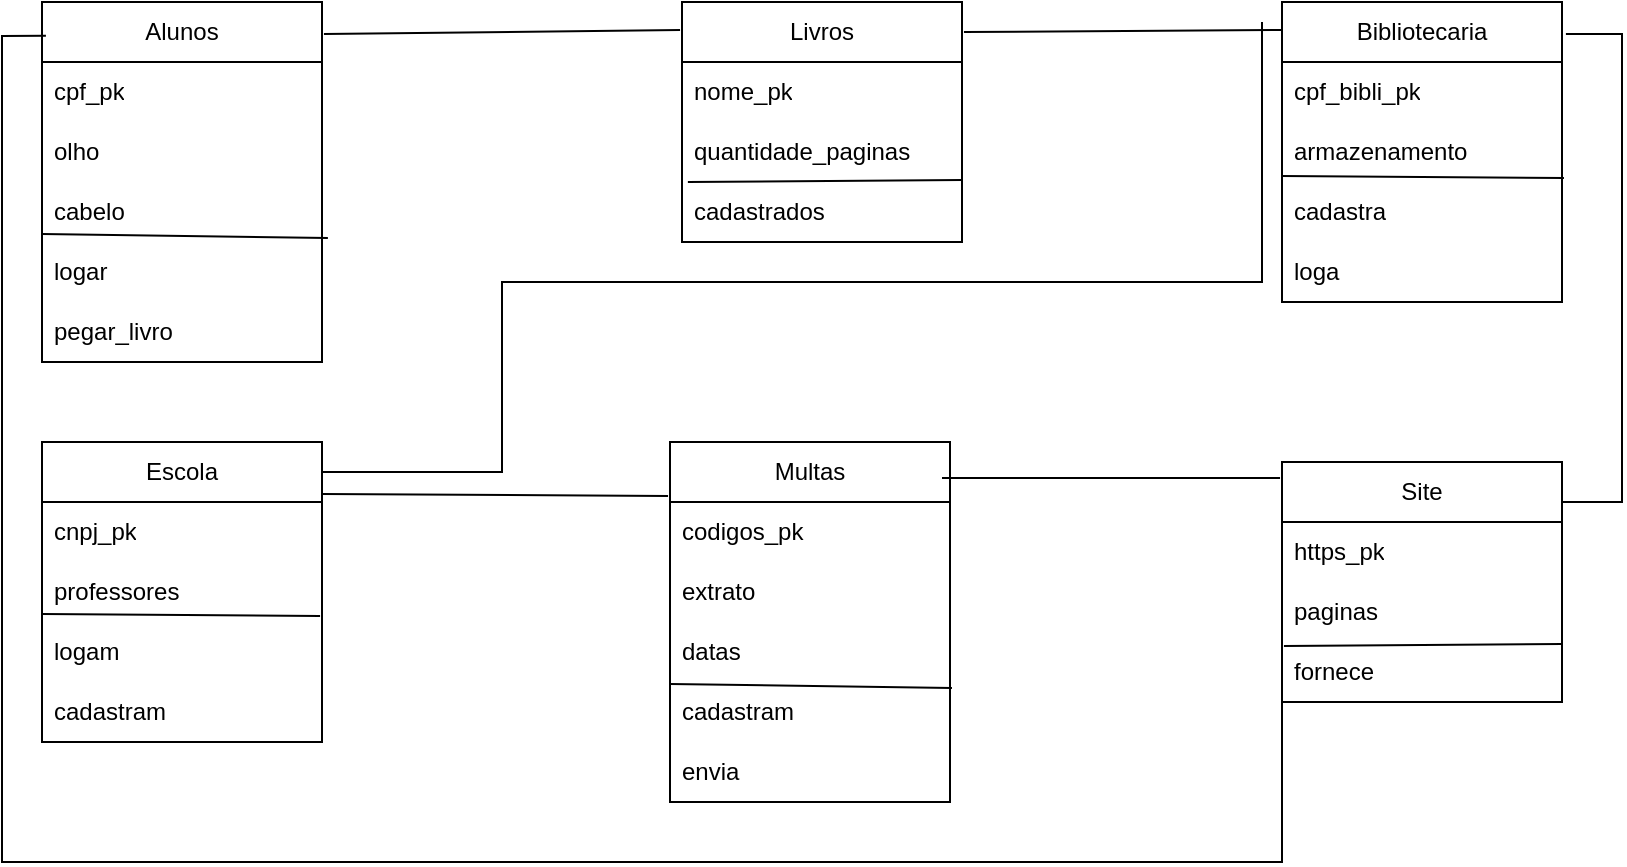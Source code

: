 <mxfile version="24.0.6" type="device">
  <diagram name="Página-1" id="o84xE_gBBSw2re9d6lBy">
    <mxGraphModel dx="880" dy="468" grid="1" gridSize="10" guides="1" tooltips="1" connect="1" arrows="1" fold="1" page="1" pageScale="1" pageWidth="827" pageHeight="1169" math="0" shadow="0">
      <root>
        <mxCell id="0" />
        <mxCell id="1" parent="0" />
        <mxCell id="w8ty80Ysfaf3wrr9nWGA-1" value="Alunos" style="swimlane;fontStyle=0;childLayout=stackLayout;horizontal=1;startSize=30;horizontalStack=0;resizeParent=1;resizeParentMax=0;resizeLast=0;collapsible=1;marginBottom=0;whiteSpace=wrap;html=1;" vertex="1" parent="1">
          <mxGeometry x="30" y="20" width="140" height="180" as="geometry" />
        </mxCell>
        <mxCell id="w8ty80Ysfaf3wrr9nWGA-2" value="cpf_pk" style="text;strokeColor=none;fillColor=none;align=left;verticalAlign=middle;spacingLeft=4;spacingRight=4;overflow=hidden;points=[[0,0.5],[1,0.5]];portConstraint=eastwest;rotatable=0;whiteSpace=wrap;html=1;" vertex="1" parent="w8ty80Ysfaf3wrr9nWGA-1">
          <mxGeometry y="30" width="140" height="30" as="geometry" />
        </mxCell>
        <mxCell id="w8ty80Ysfaf3wrr9nWGA-3" value="olho" style="text;strokeColor=none;fillColor=none;align=left;verticalAlign=middle;spacingLeft=4;spacingRight=4;overflow=hidden;points=[[0,0.5],[1,0.5]];portConstraint=eastwest;rotatable=0;whiteSpace=wrap;html=1;" vertex="1" parent="w8ty80Ysfaf3wrr9nWGA-1">
          <mxGeometry y="60" width="140" height="30" as="geometry" />
        </mxCell>
        <mxCell id="w8ty80Ysfaf3wrr9nWGA-4" value="cabelo" style="text;strokeColor=none;fillColor=none;align=left;verticalAlign=middle;spacingLeft=4;spacingRight=4;overflow=hidden;points=[[0,0.5],[1,0.5]];portConstraint=eastwest;rotatable=0;whiteSpace=wrap;html=1;" vertex="1" parent="w8ty80Ysfaf3wrr9nWGA-1">
          <mxGeometry y="90" width="140" height="30" as="geometry" />
        </mxCell>
        <mxCell id="w8ty80Ysfaf3wrr9nWGA-25" value="logar" style="text;strokeColor=none;fillColor=none;align=left;verticalAlign=middle;spacingLeft=4;spacingRight=4;overflow=hidden;points=[[0,0.5],[1,0.5]];portConstraint=eastwest;rotatable=0;whiteSpace=wrap;html=1;" vertex="1" parent="w8ty80Ysfaf3wrr9nWGA-1">
          <mxGeometry y="120" width="140" height="30" as="geometry" />
        </mxCell>
        <mxCell id="w8ty80Ysfaf3wrr9nWGA-26" value="pegar_livro" style="text;strokeColor=none;fillColor=none;align=left;verticalAlign=middle;spacingLeft=4;spacingRight=4;overflow=hidden;points=[[0,0.5],[1,0.5]];portConstraint=eastwest;rotatable=0;whiteSpace=wrap;html=1;" vertex="1" parent="w8ty80Ysfaf3wrr9nWGA-1">
          <mxGeometry y="150" width="140" height="30" as="geometry" />
        </mxCell>
        <mxCell id="w8ty80Ysfaf3wrr9nWGA-27" value="" style="endArrow=none;html=1;rounded=0;entryX=0;entryY=-0.133;entryDx=0;entryDy=0;entryPerimeter=0;exitX=1.021;exitY=-0.067;exitDx=0;exitDy=0;exitPerimeter=0;" edge="1" parent="w8ty80Ysfaf3wrr9nWGA-1" source="w8ty80Ysfaf3wrr9nWGA-25" target="w8ty80Ysfaf3wrr9nWGA-25">
          <mxGeometry width="50" height="50" relative="1" as="geometry">
            <mxPoint x="360" y="240" as="sourcePoint" />
            <mxPoint x="410" y="190" as="targetPoint" />
          </mxGeometry>
        </mxCell>
        <mxCell id="w8ty80Ysfaf3wrr9nWGA-5" value="Livros" style="swimlane;fontStyle=0;childLayout=stackLayout;horizontal=1;startSize=30;horizontalStack=0;resizeParent=1;resizeParentMax=0;resizeLast=0;collapsible=1;marginBottom=0;whiteSpace=wrap;html=1;" vertex="1" parent="1">
          <mxGeometry x="350" y="20" width="140" height="120" as="geometry" />
        </mxCell>
        <mxCell id="w8ty80Ysfaf3wrr9nWGA-6" value="nome_pk" style="text;strokeColor=none;fillColor=none;align=left;verticalAlign=middle;spacingLeft=4;spacingRight=4;overflow=hidden;points=[[0,0.5],[1,0.5]];portConstraint=eastwest;rotatable=0;whiteSpace=wrap;html=1;" vertex="1" parent="w8ty80Ysfaf3wrr9nWGA-5">
          <mxGeometry y="30" width="140" height="30" as="geometry" />
        </mxCell>
        <mxCell id="w8ty80Ysfaf3wrr9nWGA-7" value="quantidade_paginas" style="text;strokeColor=none;fillColor=none;align=left;verticalAlign=middle;spacingLeft=4;spacingRight=4;overflow=hidden;points=[[0,0.5],[1,0.5]];portConstraint=eastwest;rotatable=0;whiteSpace=wrap;html=1;" vertex="1" parent="w8ty80Ysfaf3wrr9nWGA-5">
          <mxGeometry y="60" width="140" height="30" as="geometry" />
        </mxCell>
        <mxCell id="w8ty80Ysfaf3wrr9nWGA-8" value="cadastrados" style="text;strokeColor=none;fillColor=none;align=left;verticalAlign=middle;spacingLeft=4;spacingRight=4;overflow=hidden;points=[[0,0.5],[1,0.5]];portConstraint=eastwest;rotatable=0;whiteSpace=wrap;html=1;" vertex="1" parent="w8ty80Ysfaf3wrr9nWGA-5">
          <mxGeometry y="90" width="140" height="30" as="geometry" />
        </mxCell>
        <mxCell id="w8ty80Ysfaf3wrr9nWGA-28" value="" style="endArrow=none;html=1;rounded=0;entryX=1;entryY=-0.033;entryDx=0;entryDy=0;entryPerimeter=0;exitX=0.021;exitY=1;exitDx=0;exitDy=0;exitPerimeter=0;" edge="1" parent="w8ty80Ysfaf3wrr9nWGA-5" source="w8ty80Ysfaf3wrr9nWGA-7" target="w8ty80Ysfaf3wrr9nWGA-8">
          <mxGeometry width="50" height="50" relative="1" as="geometry">
            <mxPoint x="40" y="240" as="sourcePoint" />
            <mxPoint x="90" y="190" as="targetPoint" />
          </mxGeometry>
        </mxCell>
        <mxCell id="w8ty80Ysfaf3wrr9nWGA-9" value="Bibliotecaria" style="swimlane;fontStyle=0;childLayout=stackLayout;horizontal=1;startSize=30;horizontalStack=0;resizeParent=1;resizeParentMax=0;resizeLast=0;collapsible=1;marginBottom=0;whiteSpace=wrap;html=1;" vertex="1" parent="1">
          <mxGeometry x="650" y="20" width="140" height="150" as="geometry" />
        </mxCell>
        <mxCell id="w8ty80Ysfaf3wrr9nWGA-10" value="cpf_bibli_pk" style="text;strokeColor=none;fillColor=none;align=left;verticalAlign=middle;spacingLeft=4;spacingRight=4;overflow=hidden;points=[[0,0.5],[1,0.5]];portConstraint=eastwest;rotatable=0;whiteSpace=wrap;html=1;" vertex="1" parent="w8ty80Ysfaf3wrr9nWGA-9">
          <mxGeometry y="30" width="140" height="30" as="geometry" />
        </mxCell>
        <mxCell id="w8ty80Ysfaf3wrr9nWGA-11" value="armazenamento" style="text;strokeColor=none;fillColor=none;align=left;verticalAlign=middle;spacingLeft=4;spacingRight=4;overflow=hidden;points=[[0,0.5],[1,0.5]];portConstraint=eastwest;rotatable=0;whiteSpace=wrap;html=1;" vertex="1" parent="w8ty80Ysfaf3wrr9nWGA-9">
          <mxGeometry y="60" width="140" height="30" as="geometry" />
        </mxCell>
        <mxCell id="w8ty80Ysfaf3wrr9nWGA-12" value="cadastra" style="text;strokeColor=none;fillColor=none;align=left;verticalAlign=middle;spacingLeft=4;spacingRight=4;overflow=hidden;points=[[0,0.5],[1,0.5]];portConstraint=eastwest;rotatable=0;whiteSpace=wrap;html=1;" vertex="1" parent="w8ty80Ysfaf3wrr9nWGA-9">
          <mxGeometry y="90" width="140" height="30" as="geometry" />
        </mxCell>
        <mxCell id="w8ty80Ysfaf3wrr9nWGA-29" value="" style="endArrow=none;html=1;rounded=0;entryX=1.007;entryY=-0.067;entryDx=0;entryDy=0;entryPerimeter=0;exitX=0;exitY=-0.1;exitDx=0;exitDy=0;exitPerimeter=0;" edge="1" parent="w8ty80Ysfaf3wrr9nWGA-9" source="w8ty80Ysfaf3wrr9nWGA-12" target="w8ty80Ysfaf3wrr9nWGA-12">
          <mxGeometry width="50" height="50" relative="1" as="geometry">
            <mxPoint x="-260" y="240" as="sourcePoint" />
            <mxPoint x="-210" y="190" as="targetPoint" />
          </mxGeometry>
        </mxCell>
        <mxCell id="w8ty80Ysfaf3wrr9nWGA-30" value="loga" style="text;strokeColor=none;fillColor=none;align=left;verticalAlign=middle;spacingLeft=4;spacingRight=4;overflow=hidden;points=[[0,0.5],[1,0.5]];portConstraint=eastwest;rotatable=0;whiteSpace=wrap;html=1;" vertex="1" parent="w8ty80Ysfaf3wrr9nWGA-9">
          <mxGeometry y="120" width="140" height="30" as="geometry" />
        </mxCell>
        <mxCell id="w8ty80Ysfaf3wrr9nWGA-13" value="Escola" style="swimlane;fontStyle=0;childLayout=stackLayout;horizontal=1;startSize=30;horizontalStack=0;resizeParent=1;resizeParentMax=0;resizeLast=0;collapsible=1;marginBottom=0;whiteSpace=wrap;html=1;" vertex="1" parent="1">
          <mxGeometry x="30" y="240" width="140" height="150" as="geometry" />
        </mxCell>
        <mxCell id="w8ty80Ysfaf3wrr9nWGA-14" value="cnpj_pk" style="text;strokeColor=none;fillColor=none;align=left;verticalAlign=middle;spacingLeft=4;spacingRight=4;overflow=hidden;points=[[0,0.5],[1,0.5]];portConstraint=eastwest;rotatable=0;whiteSpace=wrap;html=1;" vertex="1" parent="w8ty80Ysfaf3wrr9nWGA-13">
          <mxGeometry y="30" width="140" height="30" as="geometry" />
        </mxCell>
        <mxCell id="w8ty80Ysfaf3wrr9nWGA-15" value="professores" style="text;strokeColor=none;fillColor=none;align=left;verticalAlign=middle;spacingLeft=4;spacingRight=4;overflow=hidden;points=[[0,0.5],[1,0.5]];portConstraint=eastwest;rotatable=0;whiteSpace=wrap;html=1;" vertex="1" parent="w8ty80Ysfaf3wrr9nWGA-13">
          <mxGeometry y="60" width="140" height="30" as="geometry" />
        </mxCell>
        <mxCell id="w8ty80Ysfaf3wrr9nWGA-16" value="logam" style="text;strokeColor=none;fillColor=none;align=left;verticalAlign=middle;spacingLeft=4;spacingRight=4;overflow=hidden;points=[[0,0.5],[1,0.5]];portConstraint=eastwest;rotatable=0;whiteSpace=wrap;html=1;" vertex="1" parent="w8ty80Ysfaf3wrr9nWGA-13">
          <mxGeometry y="90" width="140" height="30" as="geometry" />
        </mxCell>
        <mxCell id="w8ty80Ysfaf3wrr9nWGA-35" value="cadastram" style="text;strokeColor=none;fillColor=none;align=left;verticalAlign=middle;spacingLeft=4;spacingRight=4;overflow=hidden;points=[[0,0.5],[1,0.5]];portConstraint=eastwest;rotatable=0;whiteSpace=wrap;html=1;" vertex="1" parent="w8ty80Ysfaf3wrr9nWGA-13">
          <mxGeometry y="120" width="140" height="30" as="geometry" />
        </mxCell>
        <mxCell id="w8ty80Ysfaf3wrr9nWGA-36" value="" style="endArrow=none;html=1;rounded=0;entryX=0;entryY=-0.133;entryDx=0;entryDy=0;entryPerimeter=0;exitX=0.993;exitY=-0.1;exitDx=0;exitDy=0;exitPerimeter=0;" edge="1" parent="w8ty80Ysfaf3wrr9nWGA-13" source="w8ty80Ysfaf3wrr9nWGA-16" target="w8ty80Ysfaf3wrr9nWGA-16">
          <mxGeometry width="50" height="50" relative="1" as="geometry">
            <mxPoint x="360" y="20" as="sourcePoint" />
            <mxPoint x="410" y="-30" as="targetPoint" />
          </mxGeometry>
        </mxCell>
        <mxCell id="w8ty80Ysfaf3wrr9nWGA-17" value="Multas" style="swimlane;fontStyle=0;childLayout=stackLayout;horizontal=1;startSize=30;horizontalStack=0;resizeParent=1;resizeParentMax=0;resizeLast=0;collapsible=1;marginBottom=0;whiteSpace=wrap;html=1;" vertex="1" parent="1">
          <mxGeometry x="344" y="240" width="140" height="180" as="geometry" />
        </mxCell>
        <mxCell id="w8ty80Ysfaf3wrr9nWGA-18" value="codigos_pk" style="text;strokeColor=none;fillColor=none;align=left;verticalAlign=middle;spacingLeft=4;spacingRight=4;overflow=hidden;points=[[0,0.5],[1,0.5]];portConstraint=eastwest;rotatable=0;whiteSpace=wrap;html=1;" vertex="1" parent="w8ty80Ysfaf3wrr9nWGA-17">
          <mxGeometry y="30" width="140" height="30" as="geometry" />
        </mxCell>
        <mxCell id="w8ty80Ysfaf3wrr9nWGA-19" value="extrato" style="text;strokeColor=none;fillColor=none;align=left;verticalAlign=middle;spacingLeft=4;spacingRight=4;overflow=hidden;points=[[0,0.5],[1,0.5]];portConstraint=eastwest;rotatable=0;whiteSpace=wrap;html=1;" vertex="1" parent="w8ty80Ysfaf3wrr9nWGA-17">
          <mxGeometry y="60" width="140" height="30" as="geometry" />
        </mxCell>
        <mxCell id="w8ty80Ysfaf3wrr9nWGA-20" value="datas" style="text;strokeColor=none;fillColor=none;align=left;verticalAlign=middle;spacingLeft=4;spacingRight=4;overflow=hidden;points=[[0,0.5],[1,0.5]];portConstraint=eastwest;rotatable=0;whiteSpace=wrap;html=1;" vertex="1" parent="w8ty80Ysfaf3wrr9nWGA-17">
          <mxGeometry y="90" width="140" height="30" as="geometry" />
        </mxCell>
        <mxCell id="w8ty80Ysfaf3wrr9nWGA-32" value="cadastram" style="text;strokeColor=none;fillColor=none;align=left;verticalAlign=middle;spacingLeft=4;spacingRight=4;overflow=hidden;points=[[0,0.5],[1,0.5]];portConstraint=eastwest;rotatable=0;whiteSpace=wrap;html=1;" vertex="1" parent="w8ty80Ysfaf3wrr9nWGA-17">
          <mxGeometry y="120" width="140" height="30" as="geometry" />
        </mxCell>
        <mxCell id="w8ty80Ysfaf3wrr9nWGA-33" value="" style="endArrow=none;html=1;rounded=0;entryX=1.007;entryY=1.1;entryDx=0;entryDy=0;entryPerimeter=0;exitX=0;exitY=0.033;exitDx=0;exitDy=0;exitPerimeter=0;" edge="1" parent="w8ty80Ysfaf3wrr9nWGA-17" source="w8ty80Ysfaf3wrr9nWGA-32" target="w8ty80Ysfaf3wrr9nWGA-20">
          <mxGeometry width="50" height="50" relative="1" as="geometry">
            <mxPoint x="46" y="20" as="sourcePoint" />
            <mxPoint x="96" y="-30" as="targetPoint" />
          </mxGeometry>
        </mxCell>
        <mxCell id="w8ty80Ysfaf3wrr9nWGA-34" value="envia" style="text;strokeColor=none;fillColor=none;align=left;verticalAlign=middle;spacingLeft=4;spacingRight=4;overflow=hidden;points=[[0,0.5],[1,0.5]];portConstraint=eastwest;rotatable=0;whiteSpace=wrap;html=1;" vertex="1" parent="w8ty80Ysfaf3wrr9nWGA-17">
          <mxGeometry y="150" width="140" height="30" as="geometry" />
        </mxCell>
        <mxCell id="w8ty80Ysfaf3wrr9nWGA-21" value="Site" style="swimlane;fontStyle=0;childLayout=stackLayout;horizontal=1;startSize=30;horizontalStack=0;resizeParent=1;resizeParentMax=0;resizeLast=0;collapsible=1;marginBottom=0;whiteSpace=wrap;html=1;" vertex="1" parent="1">
          <mxGeometry x="650" y="250" width="140" height="120" as="geometry" />
        </mxCell>
        <mxCell id="w8ty80Ysfaf3wrr9nWGA-22" value="https_pk" style="text;strokeColor=none;fillColor=none;align=left;verticalAlign=middle;spacingLeft=4;spacingRight=4;overflow=hidden;points=[[0,0.5],[1,0.5]];portConstraint=eastwest;rotatable=0;whiteSpace=wrap;html=1;" vertex="1" parent="w8ty80Ysfaf3wrr9nWGA-21">
          <mxGeometry y="30" width="140" height="30" as="geometry" />
        </mxCell>
        <mxCell id="w8ty80Ysfaf3wrr9nWGA-23" value="paginas" style="text;strokeColor=none;fillColor=none;align=left;verticalAlign=middle;spacingLeft=4;spacingRight=4;overflow=hidden;points=[[0,0.5],[1,0.5]];portConstraint=eastwest;rotatable=0;whiteSpace=wrap;html=1;" vertex="1" parent="w8ty80Ysfaf3wrr9nWGA-21">
          <mxGeometry y="60" width="140" height="30" as="geometry" />
        </mxCell>
        <mxCell id="w8ty80Ysfaf3wrr9nWGA-24" value="fornece" style="text;strokeColor=none;fillColor=none;align=left;verticalAlign=middle;spacingLeft=4;spacingRight=4;overflow=hidden;points=[[0,0.5],[1,0.5]];portConstraint=eastwest;rotatable=0;whiteSpace=wrap;html=1;" vertex="1" parent="w8ty80Ysfaf3wrr9nWGA-21">
          <mxGeometry y="90" width="140" height="30" as="geometry" />
        </mxCell>
        <mxCell id="w8ty80Ysfaf3wrr9nWGA-31" value="" style="endArrow=none;html=1;rounded=0;entryX=1;entryY=1.033;entryDx=0;entryDy=0;entryPerimeter=0;exitX=0.007;exitY=0.067;exitDx=0;exitDy=0;exitPerimeter=0;" edge="1" parent="w8ty80Ysfaf3wrr9nWGA-21" source="w8ty80Ysfaf3wrr9nWGA-24" target="w8ty80Ysfaf3wrr9nWGA-23">
          <mxGeometry width="50" height="50" relative="1" as="geometry">
            <mxPoint x="-260" y="10" as="sourcePoint" />
            <mxPoint x="-210" y="-40" as="targetPoint" />
          </mxGeometry>
        </mxCell>
        <mxCell id="w8ty80Ysfaf3wrr9nWGA-37" value="" style="endArrow=none;html=1;rounded=0;entryX=-0.007;entryY=0.117;entryDx=0;entryDy=0;entryPerimeter=0;exitX=1.007;exitY=0.089;exitDx=0;exitDy=0;exitPerimeter=0;" edge="1" parent="1" source="w8ty80Ysfaf3wrr9nWGA-1" target="w8ty80Ysfaf3wrr9nWGA-5">
          <mxGeometry width="50" height="50" relative="1" as="geometry">
            <mxPoint x="390" y="260" as="sourcePoint" />
            <mxPoint x="440" y="210" as="targetPoint" />
          </mxGeometry>
        </mxCell>
        <mxCell id="w8ty80Ysfaf3wrr9nWGA-38" value="" style="endArrow=none;html=1;rounded=0;entryX=0;entryY=0.093;entryDx=0;entryDy=0;entryPerimeter=0;exitX=1.007;exitY=0.125;exitDx=0;exitDy=0;exitPerimeter=0;" edge="1" parent="1" source="w8ty80Ysfaf3wrr9nWGA-5" target="w8ty80Ysfaf3wrr9nWGA-9">
          <mxGeometry width="50" height="50" relative="1" as="geometry">
            <mxPoint x="390" y="260" as="sourcePoint" />
            <mxPoint x="440" y="210" as="targetPoint" />
          </mxGeometry>
        </mxCell>
        <mxCell id="w8ty80Ysfaf3wrr9nWGA-39" value="" style="endArrow=none;html=1;rounded=0;exitX=1;exitY=0.1;exitDx=0;exitDy=0;exitPerimeter=0;" edge="1" parent="1" source="w8ty80Ysfaf3wrr9nWGA-13">
          <mxGeometry width="50" height="50" relative="1" as="geometry">
            <mxPoint x="390" y="260" as="sourcePoint" />
            <mxPoint x="640" y="30" as="targetPoint" />
            <Array as="points">
              <mxPoint x="260" y="255" />
              <mxPoint x="260" y="160" />
              <mxPoint x="640" y="160" />
            </Array>
          </mxGeometry>
        </mxCell>
        <mxCell id="w8ty80Ysfaf3wrr9nWGA-40" value="" style="endArrow=none;html=1;rounded=0;entryX=1;entryY=-0.133;entryDx=0;entryDy=0;entryPerimeter=0;exitX=-0.007;exitY=-0.1;exitDx=0;exitDy=0;exitPerimeter=0;" edge="1" parent="1" source="w8ty80Ysfaf3wrr9nWGA-18" target="w8ty80Ysfaf3wrr9nWGA-14">
          <mxGeometry width="50" height="50" relative="1" as="geometry">
            <mxPoint x="390" y="260" as="sourcePoint" />
            <mxPoint x="440" y="210" as="targetPoint" />
          </mxGeometry>
        </mxCell>
        <mxCell id="w8ty80Ysfaf3wrr9nWGA-41" value="" style="endArrow=none;html=1;rounded=0;entryX=-0.007;entryY=0.067;entryDx=0;entryDy=0;entryPerimeter=0;" edge="1" parent="1" target="w8ty80Ysfaf3wrr9nWGA-21">
          <mxGeometry width="50" height="50" relative="1" as="geometry">
            <mxPoint x="480" y="258" as="sourcePoint" />
            <mxPoint x="440" y="210" as="targetPoint" />
          </mxGeometry>
        </mxCell>
        <mxCell id="w8ty80Ysfaf3wrr9nWGA-42" value="" style="endArrow=none;html=1;rounded=0;entryX=1.014;entryY=0.107;entryDx=0;entryDy=0;entryPerimeter=0;" edge="1" parent="1" target="w8ty80Ysfaf3wrr9nWGA-9">
          <mxGeometry width="50" height="50" relative="1" as="geometry">
            <mxPoint x="790" y="270" as="sourcePoint" />
            <mxPoint x="440" y="210" as="targetPoint" />
            <Array as="points">
              <mxPoint x="820" y="270" />
              <mxPoint x="820" y="36" />
            </Array>
          </mxGeometry>
        </mxCell>
        <mxCell id="w8ty80Ysfaf3wrr9nWGA-43" value="" style="endArrow=none;html=1;rounded=0;entryX=0.014;entryY=0.094;entryDx=0;entryDy=0;entryPerimeter=0;exitX=0;exitY=0.5;exitDx=0;exitDy=0;" edge="1" parent="1" source="w8ty80Ysfaf3wrr9nWGA-23" target="w8ty80Ysfaf3wrr9nWGA-1">
          <mxGeometry width="50" height="50" relative="1" as="geometry">
            <mxPoint x="390" y="260" as="sourcePoint" />
            <mxPoint x="440" y="210" as="targetPoint" />
            <Array as="points">
              <mxPoint x="650" y="450" />
              <mxPoint x="10" y="450" />
              <mxPoint x="10" y="37" />
            </Array>
          </mxGeometry>
        </mxCell>
      </root>
    </mxGraphModel>
  </diagram>
</mxfile>
